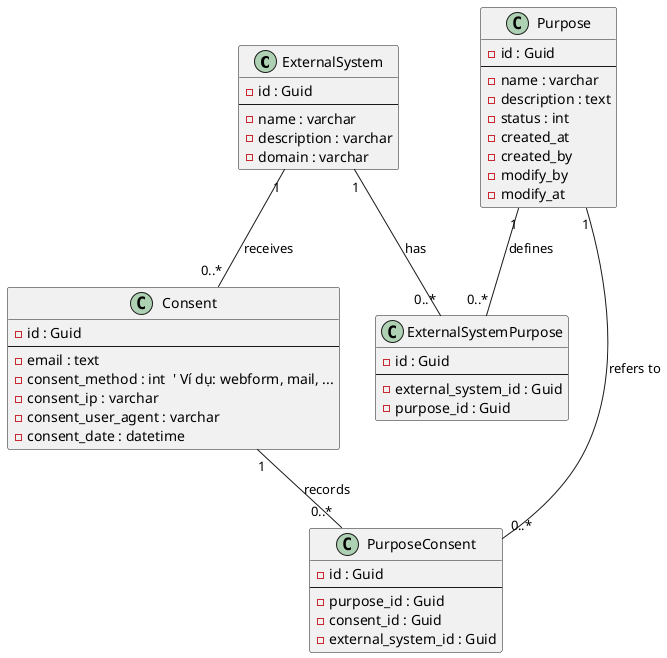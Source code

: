 @startuml

' Định nghĩa các lớp
class ExternalSystem {
    - id : Guid
    --
    - name : varchar
    - description : varchar
    - domain : varchar
}

class ExternalSystemPurpose {
    - id : Guid
    --
    - external_system_id : Guid
    - purpose_id : Guid
}

class Purpose {
    - id : Guid
    --
    - name : varchar
    - description : text
    - status : int
    - created_at
    - created_by
    - modify_by
    - modify_at
}

class Consent {
    - id : Guid
    --
    - email : text
    - consent_method : int  ' Ví dụ: webform, mail, ...
    - consent_ip : varchar
    - consent_user_agent : varchar
    - consent_date : datetime
}

class PurposeConsent {
    - id : Guid
    --
    - purpose_id : Guid
    - consent_id : Guid
    - external_system_id : Guid
}

' Định nghĩa các mối quan hệ
ExternalSystem "1" -- "0..*" ExternalSystemPurpose : "has"
Purpose "1" -- "0..*" ExternalSystemPurpose : "defines"

Consent "1" -- "0..*" PurposeConsent : "records"
Purpose "1" -- "0..*" PurposeConsent : "refers to"
ExternalSystem "1" -- "0..*" Consent : "receives"

@enduml
